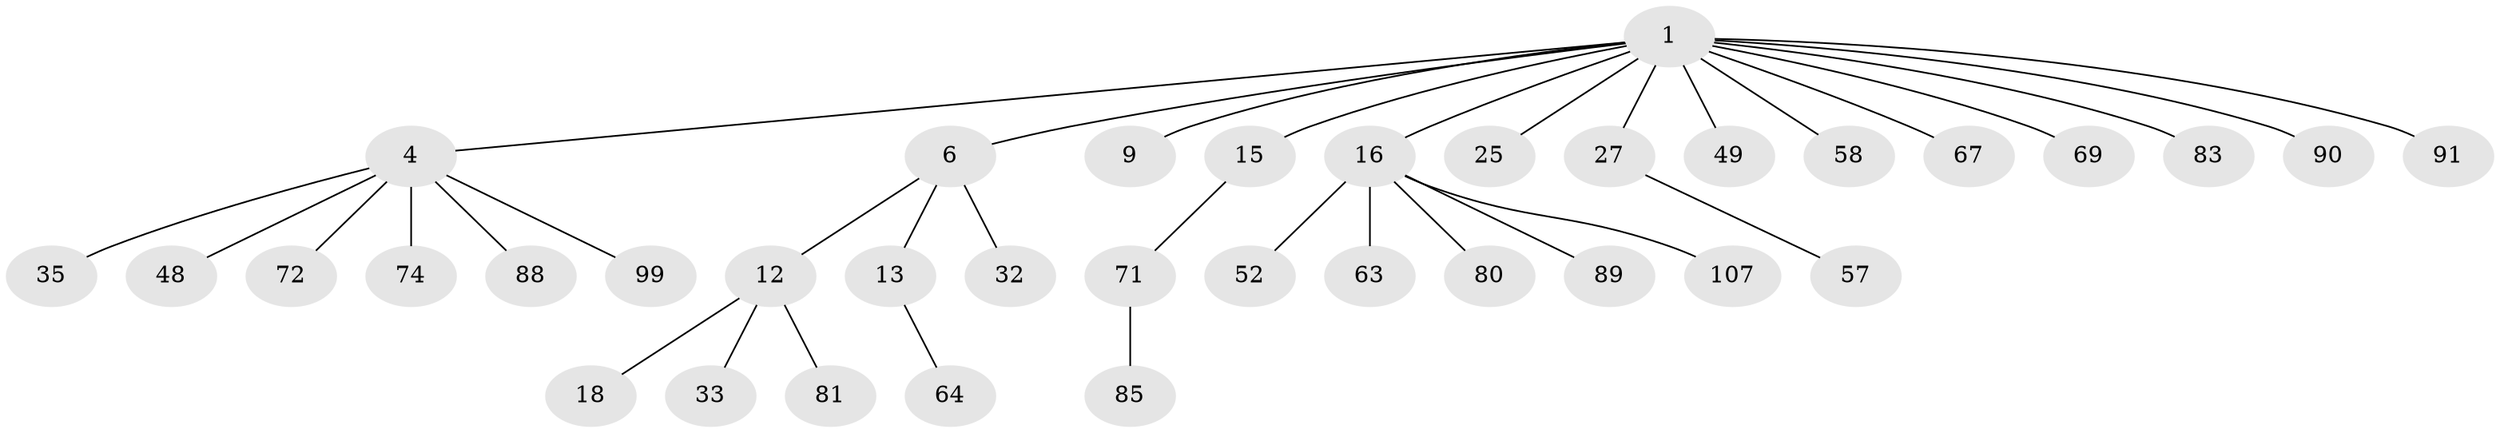 // original degree distribution, {3: 0.125, 8: 0.008333333333333333, 4: 0.1, 7: 0.008333333333333333, 5: 0.008333333333333333, 1: 0.4583333333333333, 2: 0.2916666666666667}
// Generated by graph-tools (version 1.1) at 2025/19/03/04/25 18:19:16]
// undirected, 36 vertices, 35 edges
graph export_dot {
graph [start="1"]
  node [color=gray90,style=filled];
  1 [super="+2+3+5"];
  4 [super="+53+7+8+75+24+56"];
  6 [super="+10+60"];
  9 [super="+37+28+44+17"];
  12 [super="+14+45"];
  13 [super="+19+100"];
  15 [super="+112+70+23"];
  16 [super="+29+65+26"];
  18 [super="+47"];
  25 [super="+101+36"];
  27 [super="+54+39"];
  32;
  33 [super="+92"];
  35 [super="+46"];
  48 [super="+93+62"];
  49 [super="+59"];
  52;
  57;
  58 [super="+73+106+103"];
  63;
  64;
  67 [super="+68"];
  69 [super="+105"];
  71 [super="+82+95+76"];
  72 [super="+98"];
  74 [super="+96+78"];
  80;
  81;
  83;
  85;
  88;
  89;
  90 [super="+104"];
  91;
  99;
  107;
  1 -- 6;
  1 -- 9;
  1 -- 15;
  1 -- 16;
  1 -- 83;
  1 -- 25;
  1 -- 27;
  1 -- 91;
  1 -- 4;
  1 -- 49;
  1 -- 67;
  1 -- 58;
  1 -- 69;
  1 -- 90;
  4 -- 88;
  4 -- 72;
  4 -- 74;
  4 -- 35;
  4 -- 99;
  4 -- 48;
  6 -- 32;
  6 -- 12;
  6 -- 13;
  12 -- 81;
  12 -- 18;
  12 -- 33;
  13 -- 64;
  15 -- 71;
  16 -- 80;
  16 -- 63;
  16 -- 89;
  16 -- 107;
  16 -- 52;
  27 -- 57;
  71 -- 85;
}
